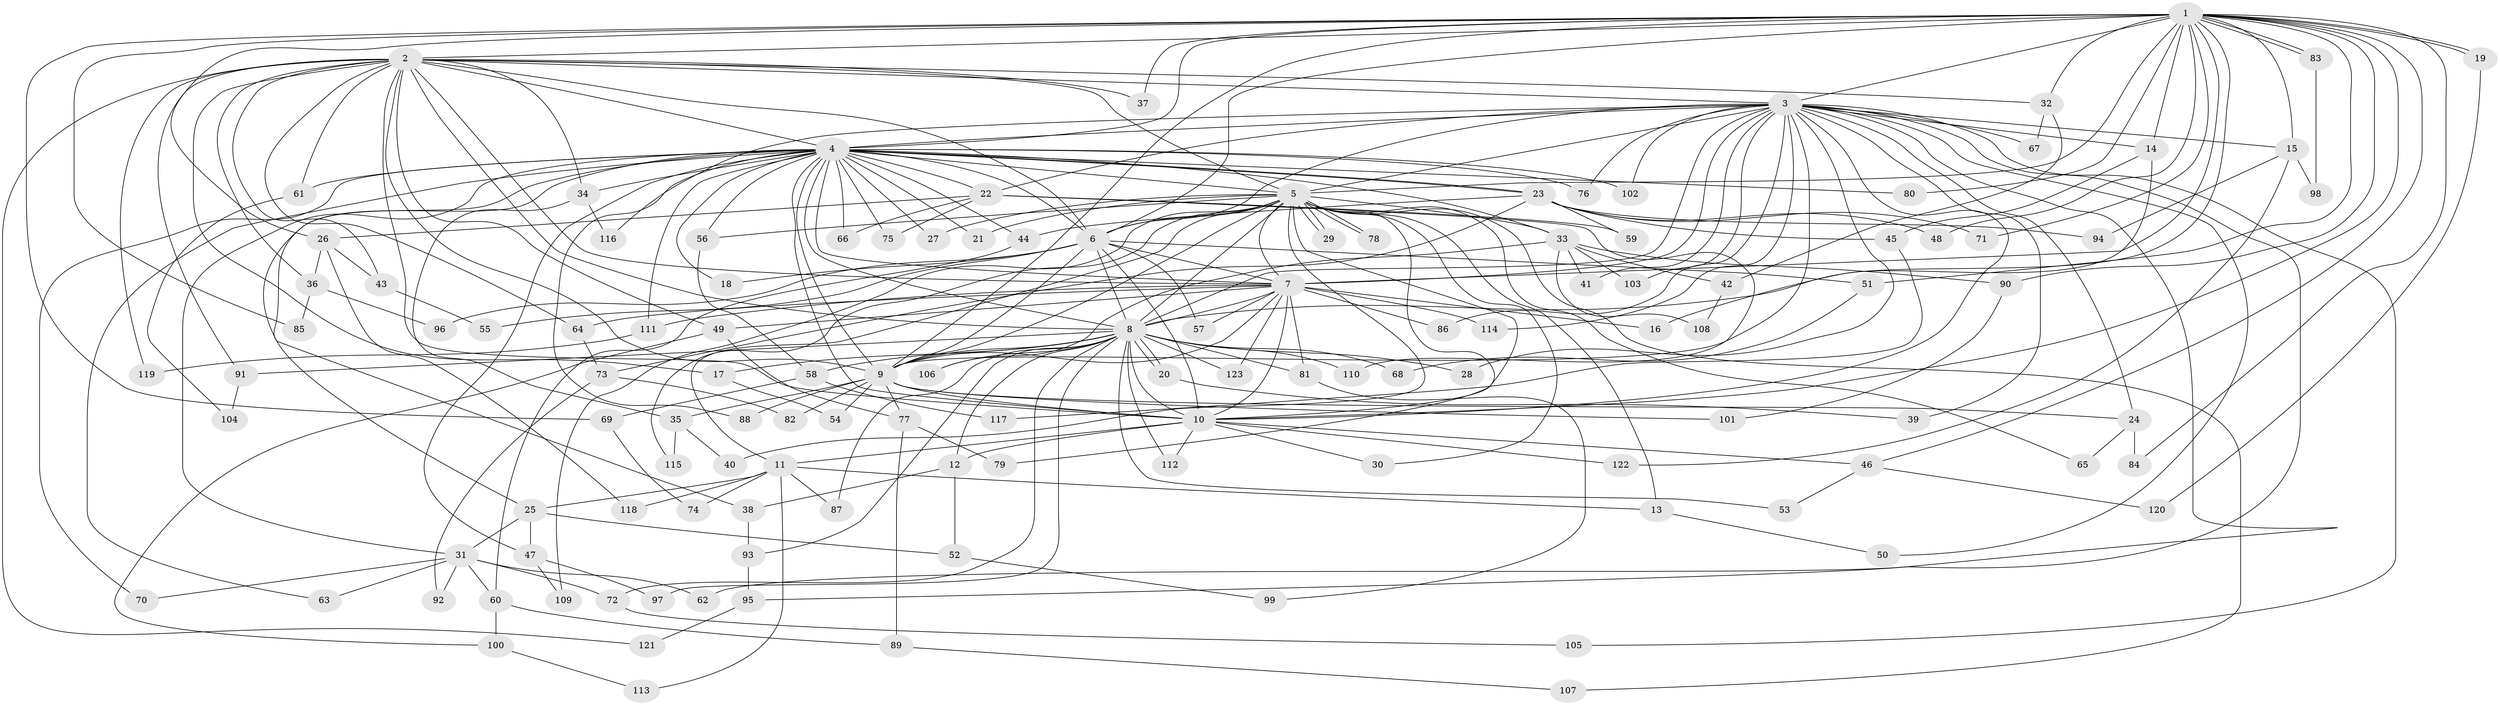 // Generated by graph-tools (version 1.1) at 2025/11/02/27/25 16:11:08]
// undirected, 123 vertices, 271 edges
graph export_dot {
graph [start="1"]
  node [color=gray90,style=filled];
  1;
  2;
  3;
  4;
  5;
  6;
  7;
  8;
  9;
  10;
  11;
  12;
  13;
  14;
  15;
  16;
  17;
  18;
  19;
  20;
  21;
  22;
  23;
  24;
  25;
  26;
  27;
  28;
  29;
  30;
  31;
  32;
  33;
  34;
  35;
  36;
  37;
  38;
  39;
  40;
  41;
  42;
  43;
  44;
  45;
  46;
  47;
  48;
  49;
  50;
  51;
  52;
  53;
  54;
  55;
  56;
  57;
  58;
  59;
  60;
  61;
  62;
  63;
  64;
  65;
  66;
  67;
  68;
  69;
  70;
  71;
  72;
  73;
  74;
  75;
  76;
  77;
  78;
  79;
  80;
  81;
  82;
  83;
  84;
  85;
  86;
  87;
  88;
  89;
  90;
  91;
  92;
  93;
  94;
  95;
  96;
  97;
  98;
  99;
  100;
  101;
  102;
  103;
  104;
  105;
  106;
  107;
  108;
  109;
  110;
  111;
  112;
  113;
  114;
  115;
  116;
  117;
  118;
  119;
  120;
  121;
  122;
  123;
  1 -- 2;
  1 -- 3;
  1 -- 4;
  1 -- 5;
  1 -- 6;
  1 -- 7;
  1 -- 8;
  1 -- 9;
  1 -- 10;
  1 -- 14;
  1 -- 15;
  1 -- 19;
  1 -- 19;
  1 -- 26;
  1 -- 32;
  1 -- 37;
  1 -- 46;
  1 -- 48;
  1 -- 51;
  1 -- 69;
  1 -- 71;
  1 -- 80;
  1 -- 83;
  1 -- 83;
  1 -- 84;
  1 -- 85;
  1 -- 90;
  2 -- 3;
  2 -- 4;
  2 -- 5;
  2 -- 6;
  2 -- 7;
  2 -- 8;
  2 -- 9;
  2 -- 10;
  2 -- 17;
  2 -- 32;
  2 -- 34;
  2 -- 36;
  2 -- 37;
  2 -- 43;
  2 -- 49;
  2 -- 61;
  2 -- 64;
  2 -- 91;
  2 -- 119;
  2 -- 121;
  3 -- 4;
  3 -- 5;
  3 -- 6;
  3 -- 7;
  3 -- 8;
  3 -- 9;
  3 -- 10;
  3 -- 14;
  3 -- 15;
  3 -- 22;
  3 -- 24;
  3 -- 28;
  3 -- 39;
  3 -- 41;
  3 -- 50;
  3 -- 62;
  3 -- 67;
  3 -- 76;
  3 -- 86;
  3 -- 95;
  3 -- 102;
  3 -- 103;
  3 -- 105;
  3 -- 114;
  3 -- 116;
  4 -- 5;
  4 -- 6;
  4 -- 7;
  4 -- 8;
  4 -- 9;
  4 -- 10;
  4 -- 18;
  4 -- 21;
  4 -- 22;
  4 -- 23;
  4 -- 23;
  4 -- 25;
  4 -- 27;
  4 -- 31;
  4 -- 33;
  4 -- 34;
  4 -- 38;
  4 -- 44;
  4 -- 47;
  4 -- 56;
  4 -- 61;
  4 -- 63;
  4 -- 66;
  4 -- 70;
  4 -- 75;
  4 -- 76;
  4 -- 80;
  4 -- 88;
  4 -- 102;
  4 -- 111;
  5 -- 6;
  5 -- 7;
  5 -- 8;
  5 -- 9;
  5 -- 10;
  5 -- 11;
  5 -- 13;
  5 -- 21;
  5 -- 27;
  5 -- 29;
  5 -- 29;
  5 -- 30;
  5 -- 33;
  5 -- 40;
  5 -- 56;
  5 -- 65;
  5 -- 78;
  5 -- 78;
  5 -- 79;
  5 -- 107;
  5 -- 109;
  5 -- 115;
  6 -- 7;
  6 -- 8;
  6 -- 9;
  6 -- 10;
  6 -- 18;
  6 -- 51;
  6 -- 55;
  6 -- 57;
  6 -- 96;
  7 -- 8;
  7 -- 9;
  7 -- 10;
  7 -- 16;
  7 -- 49;
  7 -- 57;
  7 -- 64;
  7 -- 81;
  7 -- 86;
  7 -- 111;
  7 -- 114;
  7 -- 123;
  8 -- 9;
  8 -- 10;
  8 -- 12;
  8 -- 17;
  8 -- 20;
  8 -- 20;
  8 -- 28;
  8 -- 53;
  8 -- 58;
  8 -- 68;
  8 -- 72;
  8 -- 81;
  8 -- 87;
  8 -- 91;
  8 -- 93;
  8 -- 97;
  8 -- 106;
  8 -- 110;
  8 -- 112;
  8 -- 123;
  9 -- 10;
  9 -- 24;
  9 -- 35;
  9 -- 54;
  9 -- 77;
  9 -- 82;
  9 -- 88;
  9 -- 101;
  10 -- 11;
  10 -- 12;
  10 -- 30;
  10 -- 46;
  10 -- 112;
  10 -- 122;
  11 -- 13;
  11 -- 25;
  11 -- 74;
  11 -- 87;
  11 -- 113;
  11 -- 118;
  12 -- 38;
  12 -- 52;
  13 -- 50;
  14 -- 16;
  14 -- 45;
  15 -- 94;
  15 -- 98;
  15 -- 122;
  17 -- 54;
  19 -- 120;
  20 -- 39;
  22 -- 26;
  22 -- 59;
  22 -- 66;
  22 -- 75;
  22 -- 110;
  23 -- 44;
  23 -- 45;
  23 -- 48;
  23 -- 59;
  23 -- 71;
  23 -- 73;
  23 -- 94;
  24 -- 65;
  24 -- 84;
  25 -- 31;
  25 -- 47;
  25 -- 52;
  26 -- 36;
  26 -- 43;
  26 -- 118;
  31 -- 60;
  31 -- 62;
  31 -- 63;
  31 -- 70;
  31 -- 72;
  31 -- 92;
  32 -- 42;
  32 -- 67;
  33 -- 41;
  33 -- 42;
  33 -- 90;
  33 -- 103;
  33 -- 106;
  33 -- 108;
  34 -- 35;
  34 -- 116;
  35 -- 40;
  35 -- 115;
  36 -- 85;
  36 -- 96;
  38 -- 93;
  42 -- 108;
  43 -- 55;
  44 -- 60;
  45 -- 117;
  46 -- 53;
  46 -- 120;
  47 -- 97;
  47 -- 109;
  49 -- 77;
  49 -- 100;
  51 -- 68;
  52 -- 99;
  56 -- 58;
  58 -- 69;
  58 -- 117;
  60 -- 89;
  60 -- 100;
  61 -- 104;
  64 -- 73;
  69 -- 74;
  72 -- 105;
  73 -- 82;
  73 -- 92;
  77 -- 79;
  77 -- 89;
  81 -- 99;
  83 -- 98;
  89 -- 107;
  90 -- 101;
  91 -- 104;
  93 -- 95;
  95 -- 121;
  100 -- 113;
  111 -- 119;
}
